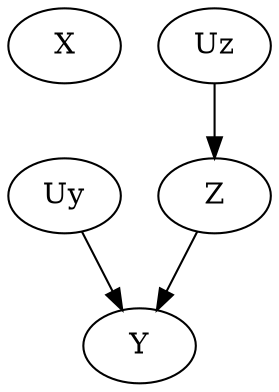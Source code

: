 strict digraph  {
X [x="-1", y=0];
Uy [x=1, y=1];
Y [x=1, y=0];
Uz [x=0, y=2];
Z [x=0, y=1];
Uy -> Y;
Uz -> Z;
Z -> Y;
}
